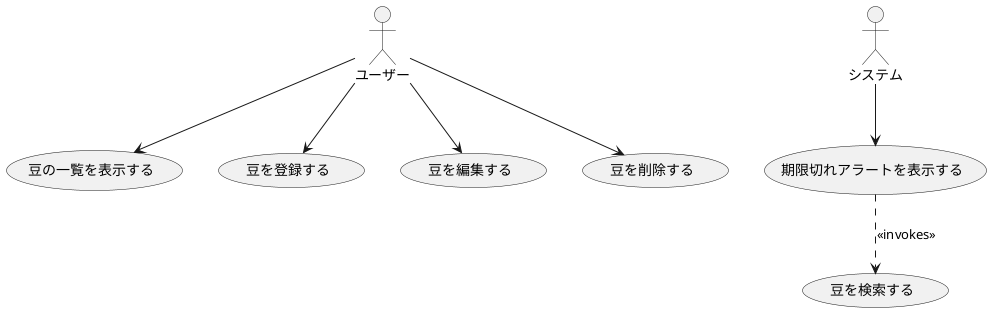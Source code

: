 @startuml

actor ユーザー
actor システム

ユーザー --> (豆の一覧を表示する)
ユーザー --> (豆を登録する)
ユーザー --> (豆を編集する)
ユーザー --> (豆を削除する)

システム --> (期限切れアラートを表示する)
(期限切れアラートを表示する) ..> (豆を検索する) : <<invokes>>

@enduml